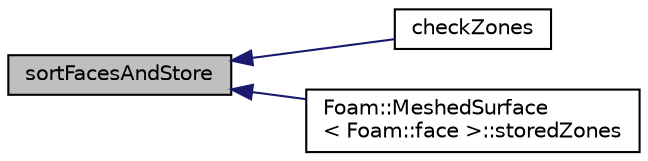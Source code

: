digraph "sortFacesAndStore"
{
  bgcolor="transparent";
  edge [fontname="Helvetica",fontsize="10",labelfontname="Helvetica",labelfontsize="10"];
  node [fontname="Helvetica",fontsize="10",shape=record];
  rankdir="LR";
  Node1 [label="sortFacesAndStore",height=0.2,width=0.4,color="black", fillcolor="grey75", style="filled", fontcolor="black"];
  Node1 -> Node2 [dir="back",color="midnightblue",fontsize="10",style="solid",fontname="Helvetica"];
  Node2 [label="checkZones",height=0.2,width=0.4,color="black",URL="$a01497.html#af68c0ce74b1ff6da07f8481db8c415ef",tooltip="Basic sanity check on zones. "];
  Node1 -> Node3 [dir="back",color="midnightblue",fontsize="10",style="solid",fontname="Helvetica"];
  Node3 [label="Foam::MeshedSurface\l\< Foam::face \>::storedZones",height=0.2,width=0.4,color="black",URL="$a01497.html#aa4da19498e7e904ff22cf57fc8899360",tooltip="Non-const access to the zones. "];
}
